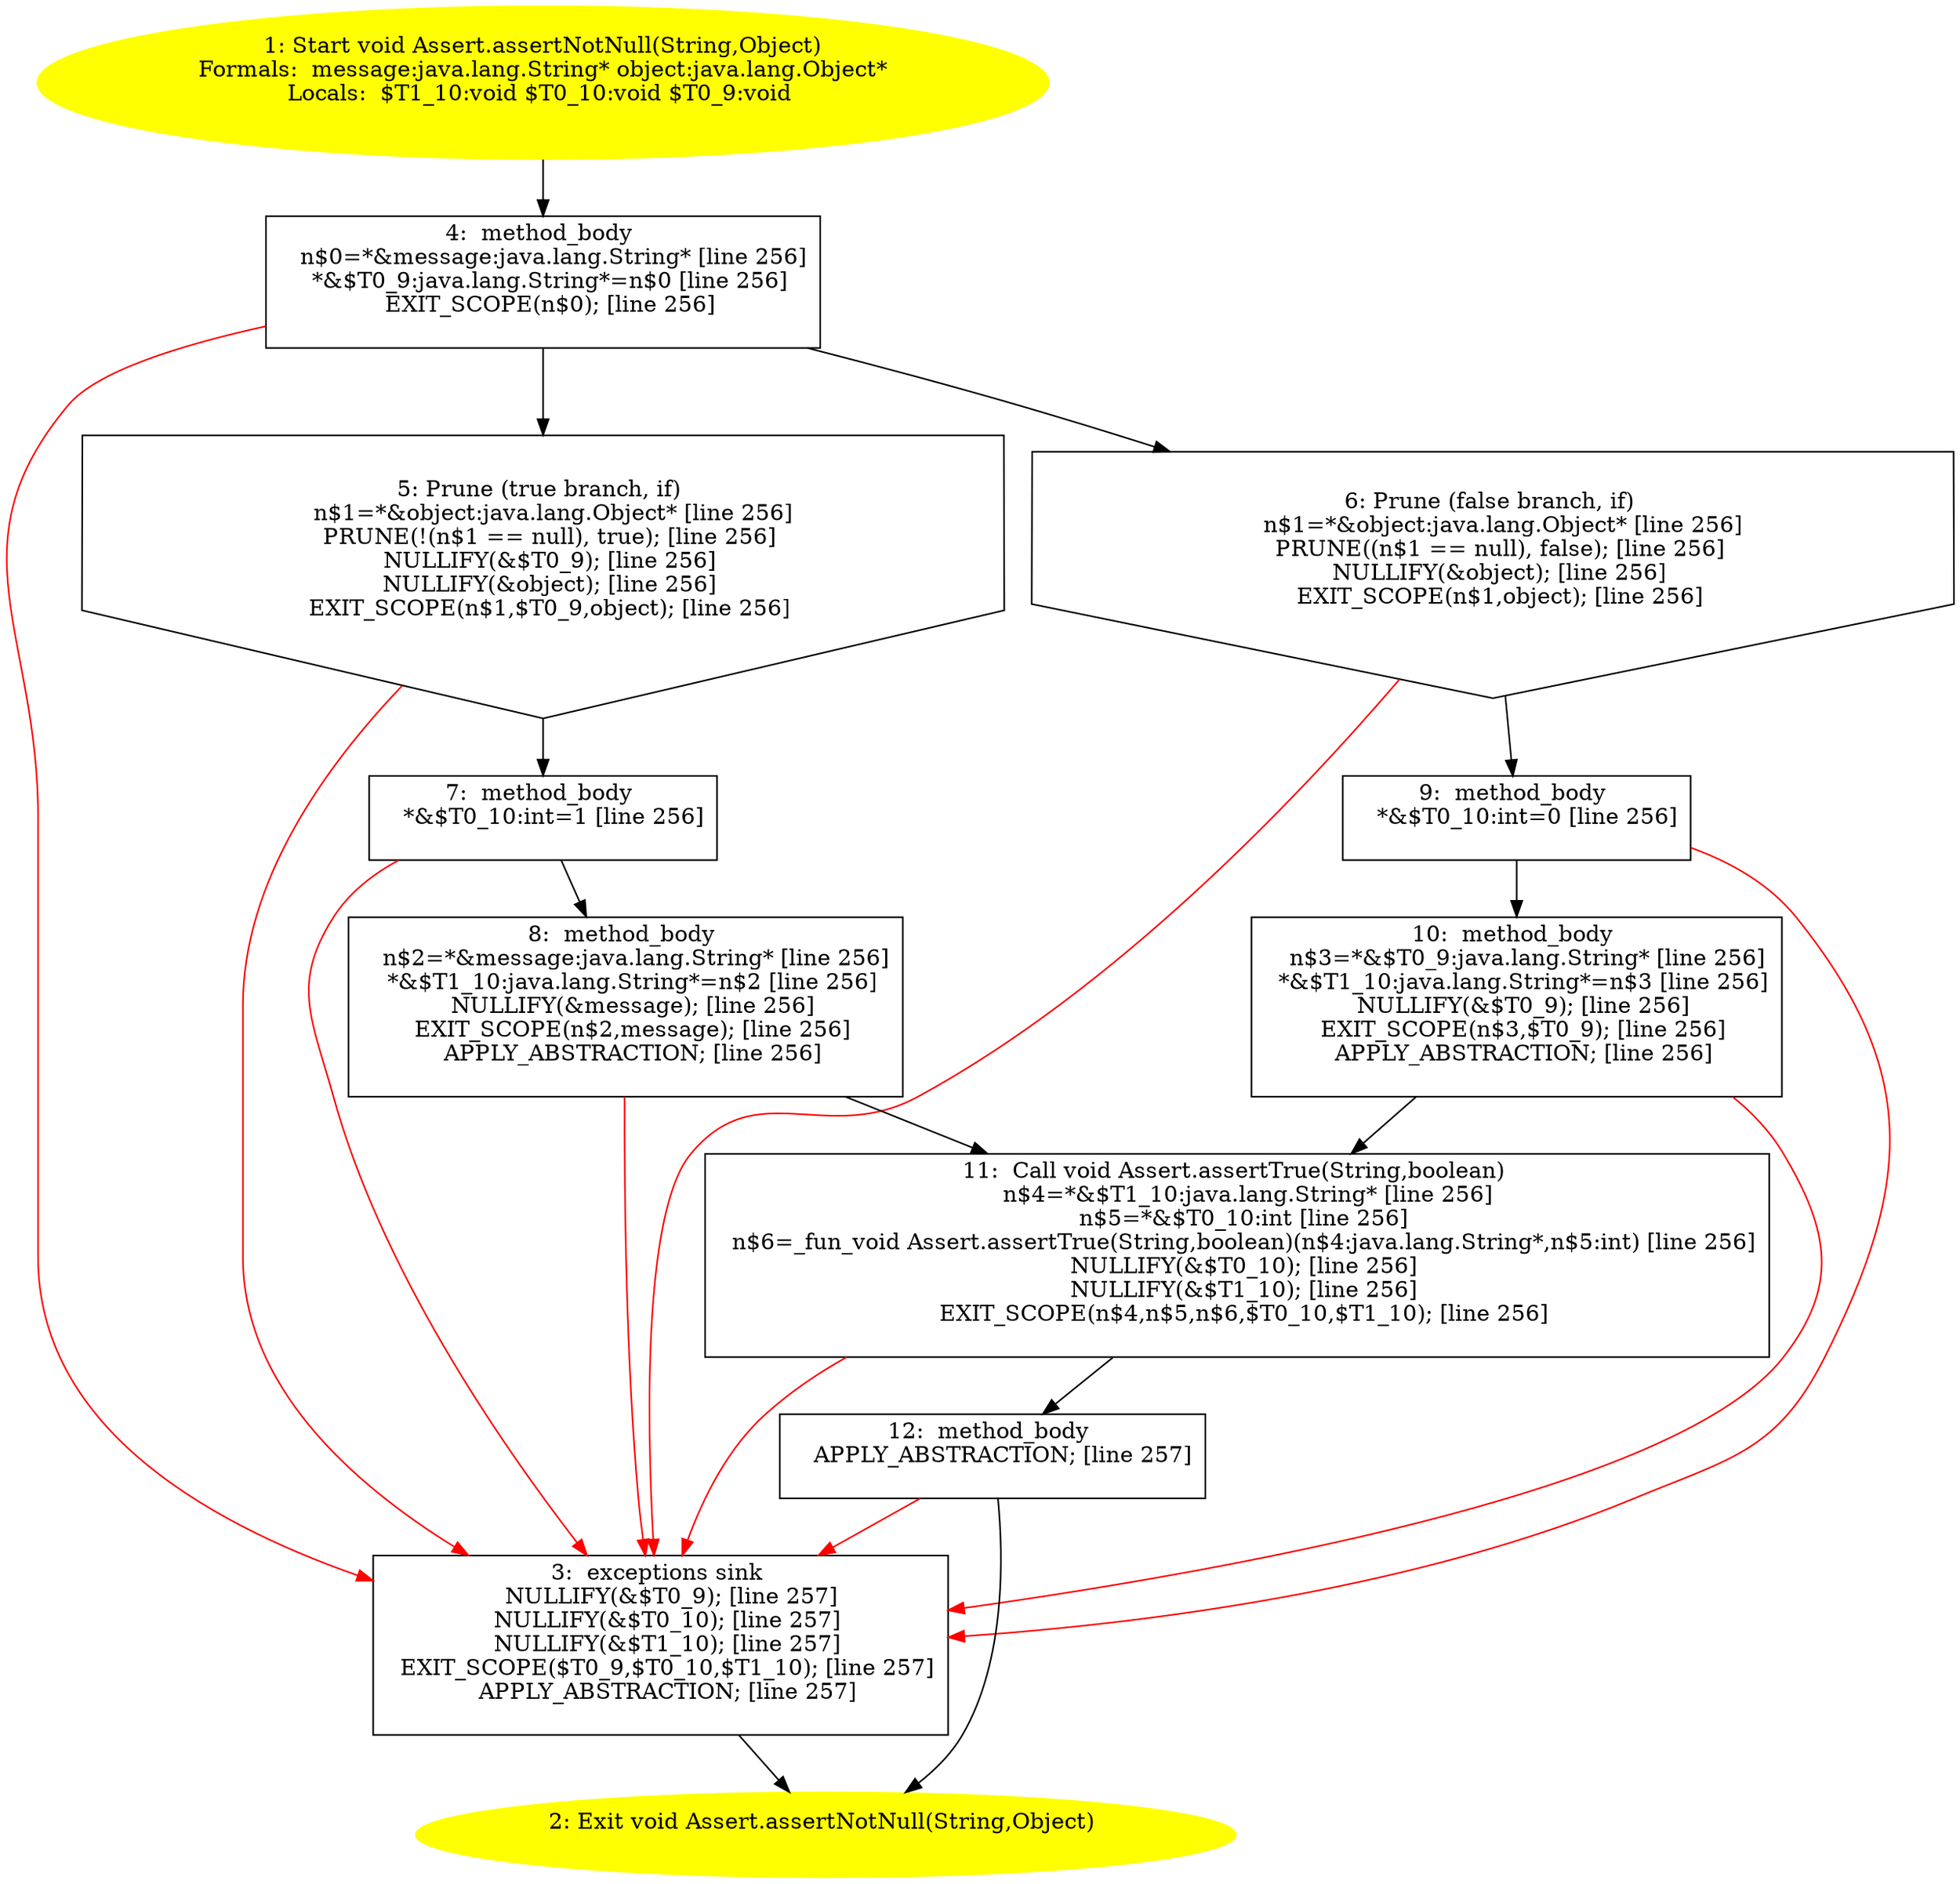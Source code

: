 /* @generated */
digraph cfg {
"junit.framework.Assert.assertNotNull(java.lang.String,java.lang.Object):void.bb9e833e8a7fb0ab3d5a340681bc6347_1" [label="1: Start void Assert.assertNotNull(String,Object)\nFormals:  message:java.lang.String* object:java.lang.Object*\nLocals:  $T1_10:void $T0_10:void $T0_9:void \n  " color=yellow style=filled]
	

	 "junit.framework.Assert.assertNotNull(java.lang.String,java.lang.Object):void.bb9e833e8a7fb0ab3d5a340681bc6347_1" -> "junit.framework.Assert.assertNotNull(java.lang.String,java.lang.Object):void.bb9e833e8a7fb0ab3d5a340681bc6347_4" ;
"junit.framework.Assert.assertNotNull(java.lang.String,java.lang.Object):void.bb9e833e8a7fb0ab3d5a340681bc6347_2" [label="2: Exit void Assert.assertNotNull(String,Object) \n  " color=yellow style=filled]
	

"junit.framework.Assert.assertNotNull(java.lang.String,java.lang.Object):void.bb9e833e8a7fb0ab3d5a340681bc6347_3" [label="3:  exceptions sink \n   NULLIFY(&$T0_9); [line 257]\n  NULLIFY(&$T0_10); [line 257]\n  NULLIFY(&$T1_10); [line 257]\n  EXIT_SCOPE($T0_9,$T0_10,$T1_10); [line 257]\n  APPLY_ABSTRACTION; [line 257]\n " shape="box"]
	

	 "junit.framework.Assert.assertNotNull(java.lang.String,java.lang.Object):void.bb9e833e8a7fb0ab3d5a340681bc6347_3" -> "junit.framework.Assert.assertNotNull(java.lang.String,java.lang.Object):void.bb9e833e8a7fb0ab3d5a340681bc6347_2" ;
"junit.framework.Assert.assertNotNull(java.lang.String,java.lang.Object):void.bb9e833e8a7fb0ab3d5a340681bc6347_4" [label="4:  method_body \n   n$0=*&message:java.lang.String* [line 256]\n  *&$T0_9:java.lang.String*=n$0 [line 256]\n  EXIT_SCOPE(n$0); [line 256]\n " shape="box"]
	

	 "junit.framework.Assert.assertNotNull(java.lang.String,java.lang.Object):void.bb9e833e8a7fb0ab3d5a340681bc6347_4" -> "junit.framework.Assert.assertNotNull(java.lang.String,java.lang.Object):void.bb9e833e8a7fb0ab3d5a340681bc6347_5" ;
	 "junit.framework.Assert.assertNotNull(java.lang.String,java.lang.Object):void.bb9e833e8a7fb0ab3d5a340681bc6347_4" -> "junit.framework.Assert.assertNotNull(java.lang.String,java.lang.Object):void.bb9e833e8a7fb0ab3d5a340681bc6347_6" ;
	 "junit.framework.Assert.assertNotNull(java.lang.String,java.lang.Object):void.bb9e833e8a7fb0ab3d5a340681bc6347_4" -> "junit.framework.Assert.assertNotNull(java.lang.String,java.lang.Object):void.bb9e833e8a7fb0ab3d5a340681bc6347_3" [color="red" ];
"junit.framework.Assert.assertNotNull(java.lang.String,java.lang.Object):void.bb9e833e8a7fb0ab3d5a340681bc6347_5" [label="5: Prune (true branch, if) \n   n$1=*&object:java.lang.Object* [line 256]\n  PRUNE(!(n$1 == null), true); [line 256]\n  NULLIFY(&$T0_9); [line 256]\n  NULLIFY(&object); [line 256]\n  EXIT_SCOPE(n$1,$T0_9,object); [line 256]\n " shape="invhouse"]
	

	 "junit.framework.Assert.assertNotNull(java.lang.String,java.lang.Object):void.bb9e833e8a7fb0ab3d5a340681bc6347_5" -> "junit.framework.Assert.assertNotNull(java.lang.String,java.lang.Object):void.bb9e833e8a7fb0ab3d5a340681bc6347_7" ;
	 "junit.framework.Assert.assertNotNull(java.lang.String,java.lang.Object):void.bb9e833e8a7fb0ab3d5a340681bc6347_5" -> "junit.framework.Assert.assertNotNull(java.lang.String,java.lang.Object):void.bb9e833e8a7fb0ab3d5a340681bc6347_3" [color="red" ];
"junit.framework.Assert.assertNotNull(java.lang.String,java.lang.Object):void.bb9e833e8a7fb0ab3d5a340681bc6347_6" [label="6: Prune (false branch, if) \n   n$1=*&object:java.lang.Object* [line 256]\n  PRUNE((n$1 == null), false); [line 256]\n  NULLIFY(&object); [line 256]\n  EXIT_SCOPE(n$1,object); [line 256]\n " shape="invhouse"]
	

	 "junit.framework.Assert.assertNotNull(java.lang.String,java.lang.Object):void.bb9e833e8a7fb0ab3d5a340681bc6347_6" -> "junit.framework.Assert.assertNotNull(java.lang.String,java.lang.Object):void.bb9e833e8a7fb0ab3d5a340681bc6347_9" ;
	 "junit.framework.Assert.assertNotNull(java.lang.String,java.lang.Object):void.bb9e833e8a7fb0ab3d5a340681bc6347_6" -> "junit.framework.Assert.assertNotNull(java.lang.String,java.lang.Object):void.bb9e833e8a7fb0ab3d5a340681bc6347_3" [color="red" ];
"junit.framework.Assert.assertNotNull(java.lang.String,java.lang.Object):void.bb9e833e8a7fb0ab3d5a340681bc6347_7" [label="7:  method_body \n   *&$T0_10:int=1 [line 256]\n " shape="box"]
	

	 "junit.framework.Assert.assertNotNull(java.lang.String,java.lang.Object):void.bb9e833e8a7fb0ab3d5a340681bc6347_7" -> "junit.framework.Assert.assertNotNull(java.lang.String,java.lang.Object):void.bb9e833e8a7fb0ab3d5a340681bc6347_8" ;
	 "junit.framework.Assert.assertNotNull(java.lang.String,java.lang.Object):void.bb9e833e8a7fb0ab3d5a340681bc6347_7" -> "junit.framework.Assert.assertNotNull(java.lang.String,java.lang.Object):void.bb9e833e8a7fb0ab3d5a340681bc6347_3" [color="red" ];
"junit.framework.Assert.assertNotNull(java.lang.String,java.lang.Object):void.bb9e833e8a7fb0ab3d5a340681bc6347_8" [label="8:  method_body \n   n$2=*&message:java.lang.String* [line 256]\n  *&$T1_10:java.lang.String*=n$2 [line 256]\n  NULLIFY(&message); [line 256]\n  EXIT_SCOPE(n$2,message); [line 256]\n  APPLY_ABSTRACTION; [line 256]\n " shape="box"]
	

	 "junit.framework.Assert.assertNotNull(java.lang.String,java.lang.Object):void.bb9e833e8a7fb0ab3d5a340681bc6347_8" -> "junit.framework.Assert.assertNotNull(java.lang.String,java.lang.Object):void.bb9e833e8a7fb0ab3d5a340681bc6347_11" ;
	 "junit.framework.Assert.assertNotNull(java.lang.String,java.lang.Object):void.bb9e833e8a7fb0ab3d5a340681bc6347_8" -> "junit.framework.Assert.assertNotNull(java.lang.String,java.lang.Object):void.bb9e833e8a7fb0ab3d5a340681bc6347_3" [color="red" ];
"junit.framework.Assert.assertNotNull(java.lang.String,java.lang.Object):void.bb9e833e8a7fb0ab3d5a340681bc6347_9" [label="9:  method_body \n   *&$T0_10:int=0 [line 256]\n " shape="box"]
	

	 "junit.framework.Assert.assertNotNull(java.lang.String,java.lang.Object):void.bb9e833e8a7fb0ab3d5a340681bc6347_9" -> "junit.framework.Assert.assertNotNull(java.lang.String,java.lang.Object):void.bb9e833e8a7fb0ab3d5a340681bc6347_10" ;
	 "junit.framework.Assert.assertNotNull(java.lang.String,java.lang.Object):void.bb9e833e8a7fb0ab3d5a340681bc6347_9" -> "junit.framework.Assert.assertNotNull(java.lang.String,java.lang.Object):void.bb9e833e8a7fb0ab3d5a340681bc6347_3" [color="red" ];
"junit.framework.Assert.assertNotNull(java.lang.String,java.lang.Object):void.bb9e833e8a7fb0ab3d5a340681bc6347_10" [label="10:  method_body \n   n$3=*&$T0_9:java.lang.String* [line 256]\n  *&$T1_10:java.lang.String*=n$3 [line 256]\n  NULLIFY(&$T0_9); [line 256]\n  EXIT_SCOPE(n$3,$T0_9); [line 256]\n  APPLY_ABSTRACTION; [line 256]\n " shape="box"]
	

	 "junit.framework.Assert.assertNotNull(java.lang.String,java.lang.Object):void.bb9e833e8a7fb0ab3d5a340681bc6347_10" -> "junit.framework.Assert.assertNotNull(java.lang.String,java.lang.Object):void.bb9e833e8a7fb0ab3d5a340681bc6347_11" ;
	 "junit.framework.Assert.assertNotNull(java.lang.String,java.lang.Object):void.bb9e833e8a7fb0ab3d5a340681bc6347_10" -> "junit.framework.Assert.assertNotNull(java.lang.String,java.lang.Object):void.bb9e833e8a7fb0ab3d5a340681bc6347_3" [color="red" ];
"junit.framework.Assert.assertNotNull(java.lang.String,java.lang.Object):void.bb9e833e8a7fb0ab3d5a340681bc6347_11" [label="11:  Call void Assert.assertTrue(String,boolean) \n   n$4=*&$T1_10:java.lang.String* [line 256]\n  n$5=*&$T0_10:int [line 256]\n  n$6=_fun_void Assert.assertTrue(String,boolean)(n$4:java.lang.String*,n$5:int) [line 256]\n  NULLIFY(&$T0_10); [line 256]\n  NULLIFY(&$T1_10); [line 256]\n  EXIT_SCOPE(n$4,n$5,n$6,$T0_10,$T1_10); [line 256]\n " shape="box"]
	

	 "junit.framework.Assert.assertNotNull(java.lang.String,java.lang.Object):void.bb9e833e8a7fb0ab3d5a340681bc6347_11" -> "junit.framework.Assert.assertNotNull(java.lang.String,java.lang.Object):void.bb9e833e8a7fb0ab3d5a340681bc6347_12" ;
	 "junit.framework.Assert.assertNotNull(java.lang.String,java.lang.Object):void.bb9e833e8a7fb0ab3d5a340681bc6347_11" -> "junit.framework.Assert.assertNotNull(java.lang.String,java.lang.Object):void.bb9e833e8a7fb0ab3d5a340681bc6347_3" [color="red" ];
"junit.framework.Assert.assertNotNull(java.lang.String,java.lang.Object):void.bb9e833e8a7fb0ab3d5a340681bc6347_12" [label="12:  method_body \n   APPLY_ABSTRACTION; [line 257]\n " shape="box"]
	

	 "junit.framework.Assert.assertNotNull(java.lang.String,java.lang.Object):void.bb9e833e8a7fb0ab3d5a340681bc6347_12" -> "junit.framework.Assert.assertNotNull(java.lang.String,java.lang.Object):void.bb9e833e8a7fb0ab3d5a340681bc6347_2" ;
	 "junit.framework.Assert.assertNotNull(java.lang.String,java.lang.Object):void.bb9e833e8a7fb0ab3d5a340681bc6347_12" -> "junit.framework.Assert.assertNotNull(java.lang.String,java.lang.Object):void.bb9e833e8a7fb0ab3d5a340681bc6347_3" [color="red" ];
}
